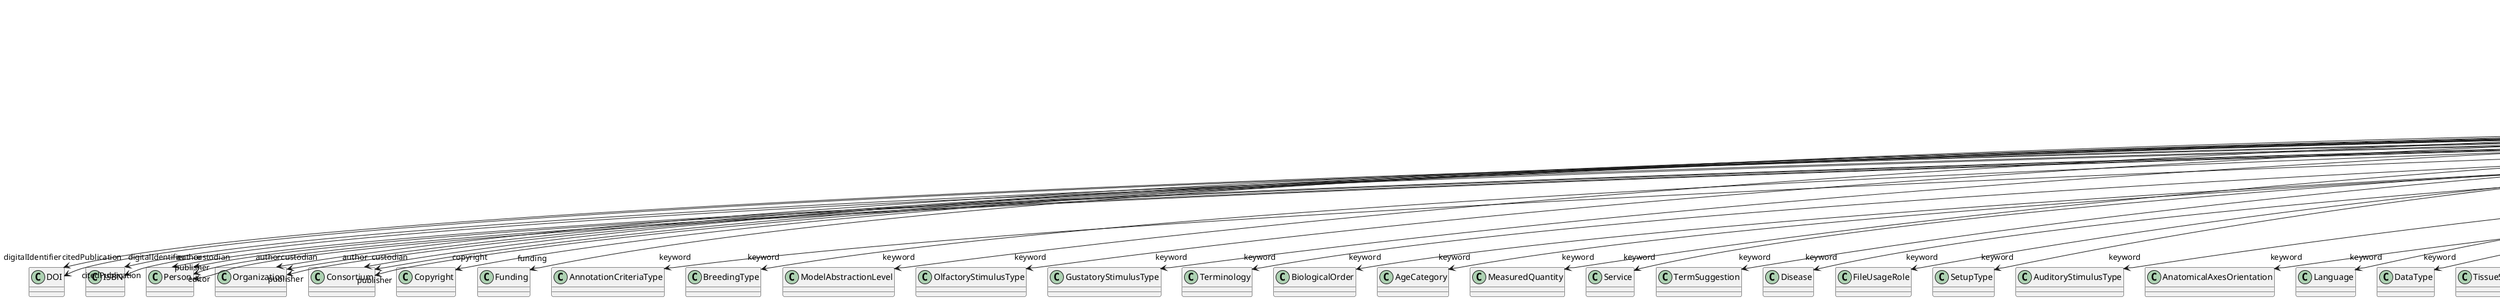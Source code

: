 @startuml
class Book {
+digitalIdentifier
+abstract
+author
+citedPublication
+copyright
+creationDate
+custodian
+editor
+funding
+IRI
+keyword
+license
+modificationDate
+name
+publicationDate
+publisher
+versionIdentifier

}
Book -d-> "digitalIdentifier" DOI
Book -d-> "digitalIdentifier" ISBN
Book -d-> "author" Person
Book -d-> "author" Organization
Book -d-> "author" Consortium
Book -d-> "citedPublication" DOI
Book -d-> "citedPublication" ISBN
Book -d-> "copyright" Copyright
Book -d-> "custodian" Person
Book -d-> "custodian" Organization
Book -d-> "custodian" Consortium
Book -d-> "editor" Person
Book -d-> "funding" Funding
Book -d-> "keyword" AnnotationCriteriaType
Book -d-> "keyword" BreedingType
Book -d-> "keyword" ModelAbstractionLevel
Book -d-> "keyword" OlfactoryStimulusType
Book -d-> "keyword" GustatoryStimulusType
Book -d-> "keyword" Terminology
Book -d-> "keyword" BiologicalOrder
Book -d-> "keyword" AgeCategory
Book -d-> "keyword" MeasuredQuantity
Book -d-> "keyword" Service
Book -d-> "keyword" TermSuggestion
Book -d-> "keyword" Disease
Book -d-> "keyword" FileUsageRole
Book -d-> "keyword" SetupType
Book -d-> "keyword" AuditoryStimulusType
Book -d-> "keyword" AnatomicalAxesOrientation
Book -d-> "keyword" Language
Book -d-> "keyword" DataType
Book -d-> "keyword" TissueSampleType
Book -d-> "keyword" SubcellularEntity
Book -d-> "keyword" TypeOfUncertainty
Book -d-> "keyword" CellCultureType
Book -d-> "keyword" SubjectAttribute
Book -d-> "keyword" PatchClampVariation
Book -d-> "keyword" CriteriaQualityType
Book -d-> "keyword" Species
Book -d-> "keyword" UBERONParcellation
Book -d-> "keyword" MolecularEntity
Book -d-> "keyword" EthicsAssessment
Book -d-> "keyword" Technique
Book -d-> "keyword" ElectricalStimulusType
Book -d-> "keyword" Laterality
Book -d-> "keyword" GeneticStrainType
Book -d-> "keyword" AnatomicalPlane
Book -d-> "keyword" SoftwareApplicationCategory
Book -d-> "keyword" PreparationType
Book -d-> "keyword" OperatingSystem
Book -d-> "keyword" OperatingDevice
Book -d-> "keyword" AnatomicalIdentificationType
Book -d-> "keyword" OrganismSystem
Book -d-> "keyword" FileRepositoryType
Book -d-> "keyword" QualitativeOverlap
Book -d-> "keyword" Organ
Book -d-> "keyword" MetaDataModelType
Book -d-> "keyword" LearningResourceType
Book -d-> "keyword" StimulationTechnique
Book -d-> "keyword" CranialWindowConstructionType
Book -d-> "keyword" ProductAccessibility
Book -d-> "keyword" EducationalLevel
Book -d-> "keyword" ModelScope
Book -d-> "keyword" OpticalStimulusType
Book -d-> "keyword" ActionStatusType
Book -d-> "keyword" ChemicalMixtureType
Book -d-> "keyword" DiseaseModel
Book -d-> "keyword" DeviceType
Book -d-> "keyword" VisualStimulusType
Book -d-> "keyword" ExperimentalApproach
Book -d-> "keyword" CranialWindowReinforcementType
Book -d-> "keyword" DifferenceMeasure
Book -d-> "keyword" Colormap
Book -d-> "keyword" AnnotationType
Book -d-> "keyword" Handedness
Book -d-> "keyword" SoftwareFeature
Book -d-> "keyword" TissueSampleAttribute
Book -d-> "keyword" UnitOfMeasurement
Book -d-> "keyword" CellType
Book -d-> "keyword" BiologicalSex
Book -d-> "keyword" OrganismSubstance
Book -d-> "keyword" StimulationApproach
Book -d-> "keyword" AtlasType
Book -d-> "keyword" ContributionType
Book -d-> "keyword" FileBundleGrouping
Book -d-> "keyword" ProgrammingLanguage
Book -d-> "keyword" SemanticDataType
Book -d-> "keyword" TactileStimulusType
Book -d-> "keyword" AnalysisTechnique
Book -d-> "license" License
Book -d-> "publisher" Person
Book -d-> "publisher" Organization
Book -d-> "publisher" Consortium

@enduml
